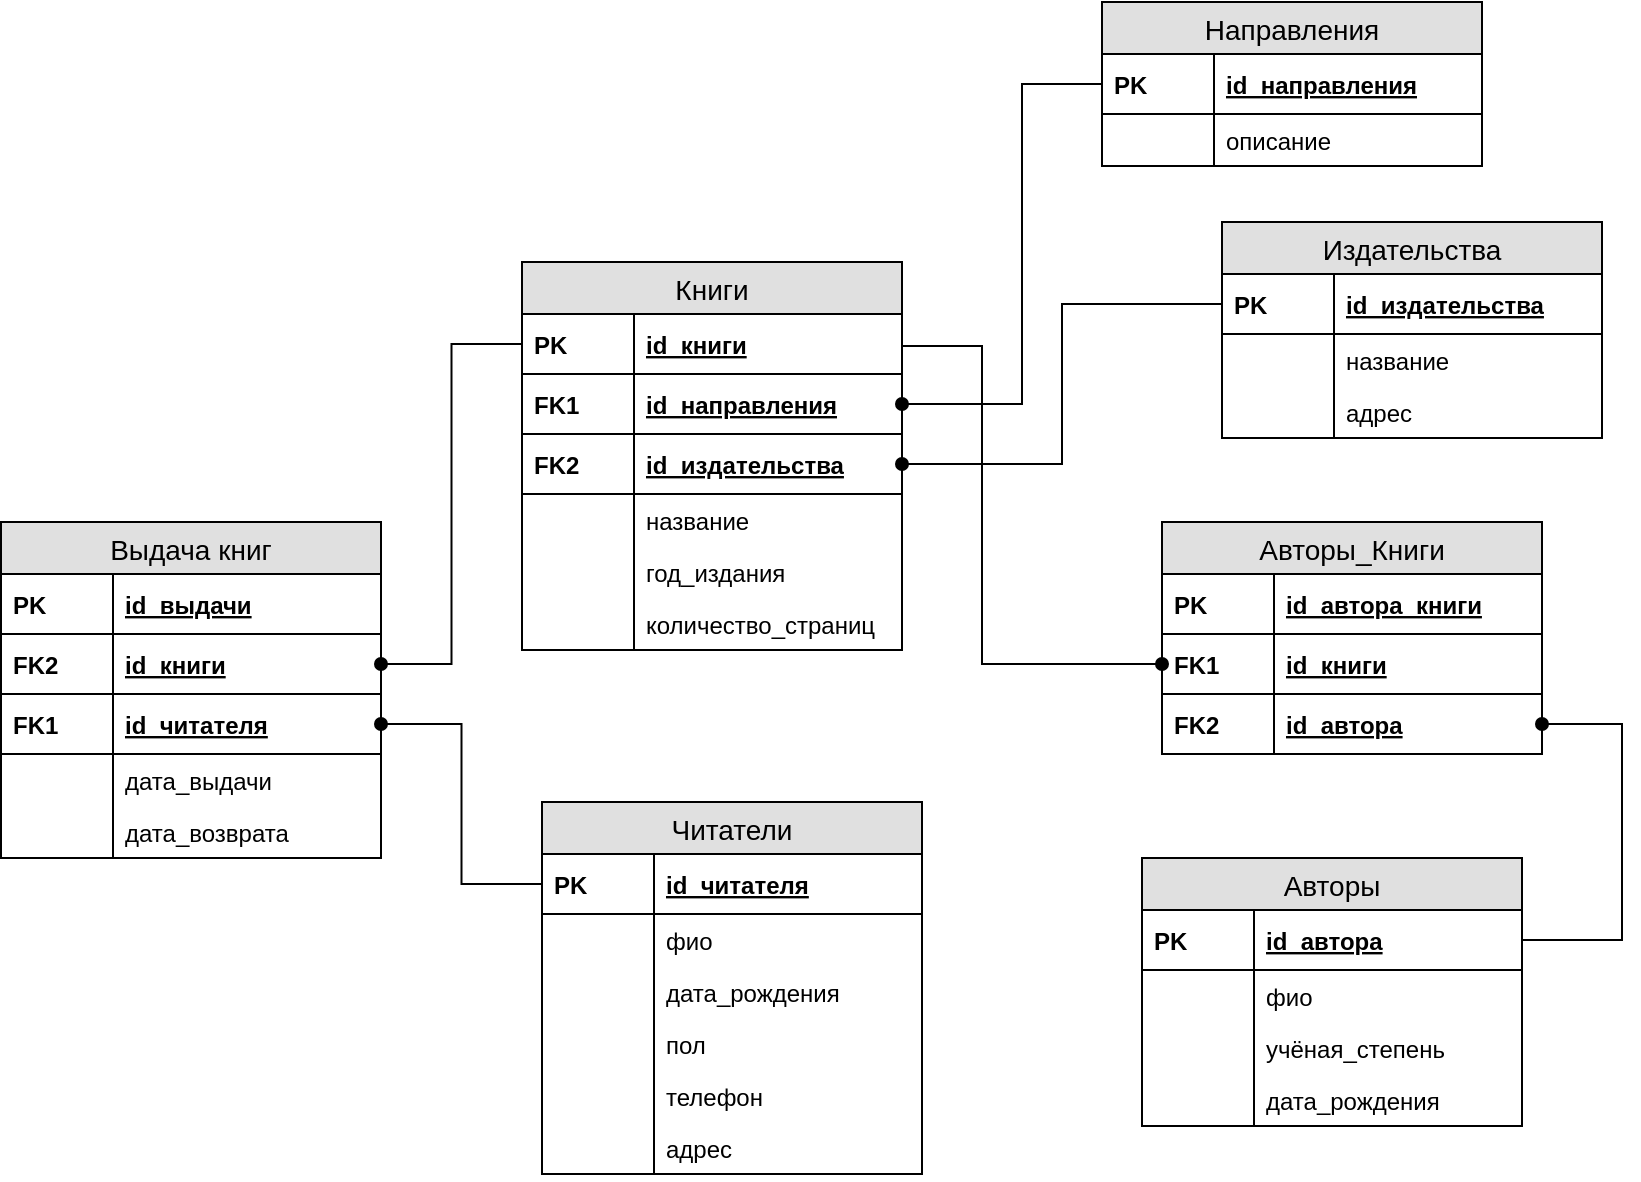 <mxfile version="12.3.6" type="device" pages="1"><diagram id="ycYv2GEyDOw0Zzh_Fnli" name="Page-1"><mxGraphModel dx="1935" dy="526" grid="1" gridSize="10" guides="1" tooltips="1" connect="1" arrows="1" fold="1" page="1" pageScale="1" pageWidth="827" pageHeight="1169" math="0" shadow="0"><root><mxCell id="0"/><mxCell id="1" parent="0"/><mxCell id="86hMOu7RpVmu6Sr9yrb3-2" value="Выдача книг" style="swimlane;fontStyle=0;childLayout=stackLayout;horizontal=1;startSize=26;fillColor=#e0e0e0;horizontalStack=0;resizeParent=1;resizeParentMax=0;resizeLast=0;collapsible=1;marginBottom=0;swimlaneFillColor=#ffffff;align=center;fontSize=14;" vertex="1" parent="1"><mxGeometry x="-0.5" y="380" width="190" height="168" as="geometry"><mxRectangle x="150" y="170" width="110" height="26" as="alternateBounds"/></mxGeometry></mxCell><mxCell id="86hMOu7RpVmu6Sr9yrb3-12" value="id_выдачи" style="shape=partialRectangle;top=0;left=0;right=0;bottom=1;align=left;verticalAlign=middle;fillColor=none;spacingLeft=60;spacingRight=4;overflow=hidden;rotatable=0;points=[[0,0.5],[1,0.5]];portConstraint=eastwest;dropTarget=0;fontStyle=5;fontSize=12;" vertex="1" parent="86hMOu7RpVmu6Sr9yrb3-2"><mxGeometry y="26" width="190" height="30" as="geometry"/></mxCell><mxCell id="86hMOu7RpVmu6Sr9yrb3-13" value="PK" style="shape=partialRectangle;fontStyle=1;top=0;left=0;bottom=0;fillColor=none;align=left;verticalAlign=middle;spacingLeft=4;spacingRight=4;overflow=hidden;rotatable=0;points=[];portConstraint=eastwest;part=1;fontSize=12;" vertex="1" connectable="0" parent="86hMOu7RpVmu6Sr9yrb3-12"><mxGeometry width="56" height="30" as="geometry"/></mxCell><mxCell id="86hMOu7RpVmu6Sr9yrb3-10" value="id_книги" style="shape=partialRectangle;top=0;left=0;right=0;bottom=1;align=left;verticalAlign=middle;fillColor=none;spacingLeft=60;spacingRight=4;overflow=hidden;rotatable=0;points=[[0,0.5],[1,0.5]];portConstraint=eastwest;dropTarget=0;fontStyle=5;fontSize=12;" vertex="1" parent="86hMOu7RpVmu6Sr9yrb3-2"><mxGeometry y="56" width="190" height="30" as="geometry"/></mxCell><mxCell id="86hMOu7RpVmu6Sr9yrb3-11" value="FK2" style="shape=partialRectangle;fontStyle=1;top=0;left=0;bottom=0;fillColor=none;align=left;verticalAlign=middle;spacingLeft=4;spacingRight=4;overflow=hidden;rotatable=0;points=[];portConstraint=eastwest;part=1;fontSize=12;" vertex="1" connectable="0" parent="86hMOu7RpVmu6Sr9yrb3-10"><mxGeometry width="56" height="30" as="geometry"/></mxCell><mxCell id="86hMOu7RpVmu6Sr9yrb3-5" value="id_читателя" style="shape=partialRectangle;top=0;left=0;right=0;bottom=1;align=left;verticalAlign=middle;fillColor=none;spacingLeft=60;spacingRight=4;overflow=hidden;rotatable=0;points=[[0,0.5],[1,0.5]];portConstraint=eastwest;dropTarget=0;fontStyle=5;fontSize=12;" vertex="1" parent="86hMOu7RpVmu6Sr9yrb3-2"><mxGeometry y="86" width="190" height="30" as="geometry"/></mxCell><mxCell id="86hMOu7RpVmu6Sr9yrb3-6" value="FK1" style="shape=partialRectangle;fontStyle=1;top=0;left=0;bottom=0;fillColor=none;align=left;verticalAlign=middle;spacingLeft=4;spacingRight=4;overflow=hidden;rotatable=0;points=[];portConstraint=eastwest;part=1;fontSize=12;" vertex="1" connectable="0" parent="86hMOu7RpVmu6Sr9yrb3-5"><mxGeometry width="56" height="30" as="geometry"/></mxCell><mxCell id="86hMOu7RpVmu6Sr9yrb3-93" value="дата_выдачи" style="shape=partialRectangle;top=0;left=0;right=0;bottom=0;align=left;verticalAlign=top;fillColor=none;spacingLeft=60;spacingRight=4;overflow=hidden;rotatable=0;points=[[0,0.5],[1,0.5]];portConstraint=eastwest;dropTarget=0;fontSize=12;" vertex="1" parent="86hMOu7RpVmu6Sr9yrb3-2"><mxGeometry y="116" width="190" height="26" as="geometry"/></mxCell><mxCell id="86hMOu7RpVmu6Sr9yrb3-94" value="" style="shape=partialRectangle;fontStyle=1;top=0;left=0;bottom=0;fillColor=none;align=left;verticalAlign=top;spacingLeft=4;spacingRight=4;overflow=hidden;rotatable=0;points=[];portConstraint=eastwest;part=1;fontSize=12;" vertex="1" connectable="0" parent="86hMOu7RpVmu6Sr9yrb3-93"><mxGeometry width="56" height="26" as="geometry"/></mxCell><mxCell id="86hMOu7RpVmu6Sr9yrb3-95" value="дата_возврата" style="shape=partialRectangle;top=0;left=0;right=0;bottom=0;align=left;verticalAlign=top;fillColor=none;spacingLeft=60;spacingRight=4;overflow=hidden;rotatable=0;points=[[0,0.5],[1,0.5]];portConstraint=eastwest;dropTarget=0;fontSize=12;" vertex="1" parent="86hMOu7RpVmu6Sr9yrb3-2"><mxGeometry y="142" width="190" height="26" as="geometry"/></mxCell><mxCell id="86hMOu7RpVmu6Sr9yrb3-96" value="" style="shape=partialRectangle;fontStyle=1;top=0;left=0;bottom=0;fillColor=none;align=left;verticalAlign=top;spacingLeft=4;spacingRight=4;overflow=hidden;rotatable=0;points=[];portConstraint=eastwest;part=1;fontSize=12;" vertex="1" connectable="0" parent="86hMOu7RpVmu6Sr9yrb3-95"><mxGeometry width="56" height="26" as="geometry"/></mxCell><mxCell id="86hMOu7RpVmu6Sr9yrb3-14" value="Книги" style="swimlane;fontStyle=0;childLayout=stackLayout;horizontal=1;startSize=26;fillColor=#e0e0e0;horizontalStack=0;resizeParent=1;resizeParentMax=0;resizeLast=0;collapsible=1;marginBottom=0;swimlaneFillColor=#ffffff;align=center;fontSize=14;" vertex="1" parent="1"><mxGeometry x="260" y="250" width="190" height="194" as="geometry"><mxRectangle x="150" y="170" width="110" height="26" as="alternateBounds"/></mxGeometry></mxCell><mxCell id="86hMOu7RpVmu6Sr9yrb3-15" value="id_книги" style="shape=partialRectangle;top=0;left=0;right=0;bottom=1;align=left;verticalAlign=middle;fillColor=none;spacingLeft=60;spacingRight=4;overflow=hidden;rotatable=0;points=[[0,0.5],[1,0.5]];portConstraint=eastwest;dropTarget=0;fontStyle=5;fontSize=12;" vertex="1" parent="86hMOu7RpVmu6Sr9yrb3-14"><mxGeometry y="26" width="190" height="30" as="geometry"/></mxCell><mxCell id="86hMOu7RpVmu6Sr9yrb3-16" value="PK" style="shape=partialRectangle;fontStyle=1;top=0;left=0;bottom=0;fillColor=none;align=left;verticalAlign=middle;spacingLeft=4;spacingRight=4;overflow=hidden;rotatable=0;points=[];portConstraint=eastwest;part=1;fontSize=12;" vertex="1" connectable="0" parent="86hMOu7RpVmu6Sr9yrb3-15"><mxGeometry width="56" height="30" as="geometry"/></mxCell><mxCell id="86hMOu7RpVmu6Sr9yrb3-17" value="id_направления" style="shape=partialRectangle;top=0;left=0;right=0;bottom=1;align=left;verticalAlign=middle;fillColor=none;spacingLeft=60;spacingRight=4;overflow=hidden;rotatable=0;points=[[0,0.5],[1,0.5]];portConstraint=eastwest;dropTarget=0;fontStyle=5;fontSize=12;" vertex="1" parent="86hMOu7RpVmu6Sr9yrb3-14"><mxGeometry y="56" width="190" height="30" as="geometry"/></mxCell><mxCell id="86hMOu7RpVmu6Sr9yrb3-18" value="FK1" style="shape=partialRectangle;fontStyle=1;top=0;left=0;bottom=0;fillColor=none;align=left;verticalAlign=middle;spacingLeft=4;spacingRight=4;overflow=hidden;rotatable=0;points=[];portConstraint=eastwest;part=1;fontSize=12;" vertex="1" connectable="0" parent="86hMOu7RpVmu6Sr9yrb3-17"><mxGeometry width="56" height="30" as="geometry"/></mxCell><mxCell id="86hMOu7RpVmu6Sr9yrb3-19" value="id_издательства" style="shape=partialRectangle;top=0;left=0;right=0;bottom=1;align=left;verticalAlign=middle;fillColor=none;spacingLeft=60;spacingRight=4;overflow=hidden;rotatable=0;points=[[0,0.5],[1,0.5]];portConstraint=eastwest;dropTarget=0;fontStyle=5;fontSize=12;" vertex="1" parent="86hMOu7RpVmu6Sr9yrb3-14"><mxGeometry y="86" width="190" height="30" as="geometry"/></mxCell><mxCell id="86hMOu7RpVmu6Sr9yrb3-20" value="FK2" style="shape=partialRectangle;fontStyle=1;top=0;left=0;bottom=0;fillColor=none;align=left;verticalAlign=middle;spacingLeft=4;spacingRight=4;overflow=hidden;rotatable=0;points=[];portConstraint=eastwest;part=1;fontSize=12;" vertex="1" connectable="0" parent="86hMOu7RpVmu6Sr9yrb3-19"><mxGeometry width="56" height="30" as="geometry"/></mxCell><mxCell id="86hMOu7RpVmu6Sr9yrb3-86" value="название" style="shape=partialRectangle;top=0;left=0;right=0;bottom=0;align=left;verticalAlign=top;fillColor=none;spacingLeft=60;spacingRight=4;overflow=hidden;rotatable=0;points=[[0,0.5],[1,0.5]];portConstraint=eastwest;dropTarget=0;fontSize=12;" vertex="1" parent="86hMOu7RpVmu6Sr9yrb3-14"><mxGeometry y="116" width="190" height="26" as="geometry"/></mxCell><mxCell id="86hMOu7RpVmu6Sr9yrb3-87" value="" style="shape=partialRectangle;fontStyle=1;top=0;left=0;bottom=0;fillColor=none;align=left;verticalAlign=top;spacingLeft=4;spacingRight=4;overflow=hidden;rotatable=0;points=[];portConstraint=eastwest;part=1;fontSize=12;" vertex="1" connectable="0" parent="86hMOu7RpVmu6Sr9yrb3-86"><mxGeometry width="56" height="26" as="geometry"/></mxCell><mxCell id="86hMOu7RpVmu6Sr9yrb3-88" value="год_издания" style="shape=partialRectangle;top=0;left=0;right=0;bottom=0;align=left;verticalAlign=top;fillColor=none;spacingLeft=60;spacingRight=4;overflow=hidden;rotatable=0;points=[[0,0.5],[1,0.5]];portConstraint=eastwest;dropTarget=0;fontSize=12;" vertex="1" parent="86hMOu7RpVmu6Sr9yrb3-14"><mxGeometry y="142" width="190" height="26" as="geometry"/></mxCell><mxCell id="86hMOu7RpVmu6Sr9yrb3-89" value="" style="shape=partialRectangle;fontStyle=1;top=0;left=0;bottom=0;fillColor=none;align=left;verticalAlign=top;spacingLeft=4;spacingRight=4;overflow=hidden;rotatable=0;points=[];portConstraint=eastwest;part=1;fontSize=12;" vertex="1" connectable="0" parent="86hMOu7RpVmu6Sr9yrb3-88"><mxGeometry width="56" height="26" as="geometry"/></mxCell><mxCell id="86hMOu7RpVmu6Sr9yrb3-90" value="количество_страниц" style="shape=partialRectangle;top=0;left=0;right=0;bottom=0;align=left;verticalAlign=top;fillColor=none;spacingLeft=60;spacingRight=4;overflow=hidden;rotatable=0;points=[[0,0.5],[1,0.5]];portConstraint=eastwest;dropTarget=0;fontSize=12;" vertex="1" parent="86hMOu7RpVmu6Sr9yrb3-14"><mxGeometry y="168" width="190" height="26" as="geometry"/></mxCell><mxCell id="86hMOu7RpVmu6Sr9yrb3-91" value="" style="shape=partialRectangle;fontStyle=1;top=0;left=0;bottom=0;fillColor=none;align=left;verticalAlign=top;spacingLeft=4;spacingRight=4;overflow=hidden;rotatable=0;points=[];portConstraint=eastwest;part=1;fontSize=12;" vertex="1" connectable="0" parent="86hMOu7RpVmu6Sr9yrb3-90"><mxGeometry width="56" height="26" as="geometry"/></mxCell><mxCell id="86hMOu7RpVmu6Sr9yrb3-21" value="Читатели" style="swimlane;fontStyle=0;childLayout=stackLayout;horizontal=1;startSize=26;fillColor=#e0e0e0;horizontalStack=0;resizeParent=1;resizeParentMax=0;resizeLast=0;collapsible=1;marginBottom=0;swimlaneFillColor=#ffffff;align=center;fontSize=14;" vertex="1" parent="1"><mxGeometry x="270" y="520" width="190" height="186" as="geometry"><mxRectangle x="150" y="170" width="110" height="26" as="alternateBounds"/></mxGeometry></mxCell><mxCell id="86hMOu7RpVmu6Sr9yrb3-22" value="id_читателя" style="shape=partialRectangle;top=0;left=0;right=0;bottom=1;align=left;verticalAlign=middle;fillColor=none;spacingLeft=60;spacingRight=4;overflow=hidden;rotatable=0;points=[[0,0.5],[1,0.5]];portConstraint=eastwest;dropTarget=0;fontStyle=5;fontSize=12;" vertex="1" parent="86hMOu7RpVmu6Sr9yrb3-21"><mxGeometry y="26" width="190" height="30" as="geometry"/></mxCell><mxCell id="86hMOu7RpVmu6Sr9yrb3-23" value="PK" style="shape=partialRectangle;fontStyle=1;top=0;left=0;bottom=0;fillColor=none;align=left;verticalAlign=middle;spacingLeft=4;spacingRight=4;overflow=hidden;rotatable=0;points=[];portConstraint=eastwest;part=1;fontSize=12;" vertex="1" connectable="0" parent="86hMOu7RpVmu6Sr9yrb3-22"><mxGeometry width="56" height="30" as="geometry"/></mxCell><mxCell id="86hMOu7RpVmu6Sr9yrb3-97" value="фио" style="shape=partialRectangle;top=0;left=0;right=0;bottom=0;align=left;verticalAlign=top;fillColor=none;spacingLeft=60;spacingRight=4;overflow=hidden;rotatable=0;points=[[0,0.5],[1,0.5]];portConstraint=eastwest;dropTarget=0;fontSize=12;" vertex="1" parent="86hMOu7RpVmu6Sr9yrb3-21"><mxGeometry y="56" width="190" height="26" as="geometry"/></mxCell><mxCell id="86hMOu7RpVmu6Sr9yrb3-98" value="" style="shape=partialRectangle;fontStyle=1;top=0;left=0;bottom=0;fillColor=none;align=left;verticalAlign=top;spacingLeft=4;spacingRight=4;overflow=hidden;rotatable=0;points=[];portConstraint=eastwest;part=1;fontSize=12;" vertex="1" connectable="0" parent="86hMOu7RpVmu6Sr9yrb3-97"><mxGeometry width="56" height="26" as="geometry"/></mxCell><mxCell id="86hMOu7RpVmu6Sr9yrb3-99" value="дата_рождения" style="shape=partialRectangle;top=0;left=0;right=0;bottom=0;align=left;verticalAlign=top;fillColor=none;spacingLeft=60;spacingRight=4;overflow=hidden;rotatable=0;points=[[0,0.5],[1,0.5]];portConstraint=eastwest;dropTarget=0;fontSize=12;" vertex="1" parent="86hMOu7RpVmu6Sr9yrb3-21"><mxGeometry y="82" width="190" height="26" as="geometry"/></mxCell><mxCell id="86hMOu7RpVmu6Sr9yrb3-100" value="" style="shape=partialRectangle;fontStyle=1;top=0;left=0;bottom=0;fillColor=none;align=left;verticalAlign=top;spacingLeft=4;spacingRight=4;overflow=hidden;rotatable=0;points=[];portConstraint=eastwest;part=1;fontSize=12;" vertex="1" connectable="0" parent="86hMOu7RpVmu6Sr9yrb3-99"><mxGeometry width="56" height="26" as="geometry"/></mxCell><mxCell id="86hMOu7RpVmu6Sr9yrb3-101" value="пол" style="shape=partialRectangle;top=0;left=0;right=0;bottom=0;align=left;verticalAlign=top;fillColor=none;spacingLeft=60;spacingRight=4;overflow=hidden;rotatable=0;points=[[0,0.5],[1,0.5]];portConstraint=eastwest;dropTarget=0;fontSize=12;" vertex="1" parent="86hMOu7RpVmu6Sr9yrb3-21"><mxGeometry y="108" width="190" height="26" as="geometry"/></mxCell><mxCell id="86hMOu7RpVmu6Sr9yrb3-102" value="" style="shape=partialRectangle;fontStyle=1;top=0;left=0;bottom=0;fillColor=none;align=left;verticalAlign=top;spacingLeft=4;spacingRight=4;overflow=hidden;rotatable=0;points=[];portConstraint=eastwest;part=1;fontSize=12;" vertex="1" connectable="0" parent="86hMOu7RpVmu6Sr9yrb3-101"><mxGeometry width="56" height="26" as="geometry"/></mxCell><mxCell id="86hMOu7RpVmu6Sr9yrb3-103" value="телефон" style="shape=partialRectangle;top=0;left=0;right=0;bottom=0;align=left;verticalAlign=top;fillColor=none;spacingLeft=60;spacingRight=4;overflow=hidden;rotatable=0;points=[[0,0.5],[1,0.5]];portConstraint=eastwest;dropTarget=0;fontSize=12;" vertex="1" parent="86hMOu7RpVmu6Sr9yrb3-21"><mxGeometry y="134" width="190" height="26" as="geometry"/></mxCell><mxCell id="86hMOu7RpVmu6Sr9yrb3-104" value="" style="shape=partialRectangle;fontStyle=1;top=0;left=0;bottom=0;fillColor=none;align=left;verticalAlign=top;spacingLeft=4;spacingRight=4;overflow=hidden;rotatable=0;points=[];portConstraint=eastwest;part=1;fontSize=12;" vertex="1" connectable="0" parent="86hMOu7RpVmu6Sr9yrb3-103"><mxGeometry width="56" height="26" as="geometry"/></mxCell><mxCell id="86hMOu7RpVmu6Sr9yrb3-105" value="адрес" style="shape=partialRectangle;top=0;left=0;right=0;bottom=0;align=left;verticalAlign=top;fillColor=none;spacingLeft=60;spacingRight=4;overflow=hidden;rotatable=0;points=[[0,0.5],[1,0.5]];portConstraint=eastwest;dropTarget=0;fontSize=12;" vertex="1" parent="86hMOu7RpVmu6Sr9yrb3-21"><mxGeometry y="160" width="190" height="26" as="geometry"/></mxCell><mxCell id="86hMOu7RpVmu6Sr9yrb3-106" value="" style="shape=partialRectangle;fontStyle=1;top=0;left=0;bottom=0;fillColor=none;align=left;verticalAlign=top;spacingLeft=4;spacingRight=4;overflow=hidden;rotatable=0;points=[];portConstraint=eastwest;part=1;fontSize=12;" vertex="1" connectable="0" parent="86hMOu7RpVmu6Sr9yrb3-105"><mxGeometry width="56" height="26" as="geometry"/></mxCell><mxCell id="86hMOu7RpVmu6Sr9yrb3-28" value="Авторы_Книги" style="swimlane;fontStyle=0;childLayout=stackLayout;horizontal=1;startSize=26;fillColor=#e0e0e0;horizontalStack=0;resizeParent=1;resizeParentMax=0;resizeLast=0;collapsible=1;marginBottom=0;swimlaneFillColor=#ffffff;align=center;fontSize=14;" vertex="1" parent="1"><mxGeometry x="580" y="380" width="190" height="116" as="geometry"><mxRectangle x="150" y="170" width="110" height="26" as="alternateBounds"/></mxGeometry></mxCell><mxCell id="86hMOu7RpVmu6Sr9yrb3-35" value="id_автора_книги" style="shape=partialRectangle;top=0;left=0;right=0;bottom=1;align=left;verticalAlign=middle;fillColor=none;spacingLeft=60;spacingRight=4;overflow=hidden;rotatable=0;points=[[0,0.5],[1,0.5]];portConstraint=eastwest;dropTarget=0;fontStyle=5;fontSize=12;" vertex="1" parent="86hMOu7RpVmu6Sr9yrb3-28"><mxGeometry y="26" width="190" height="30" as="geometry"/></mxCell><mxCell id="86hMOu7RpVmu6Sr9yrb3-36" value="PK" style="shape=partialRectangle;fontStyle=1;top=0;left=0;bottom=0;fillColor=none;align=left;verticalAlign=middle;spacingLeft=4;spacingRight=4;overflow=hidden;rotatable=0;points=[];portConstraint=eastwest;part=1;fontSize=12;" vertex="1" connectable="0" parent="86hMOu7RpVmu6Sr9yrb3-35"><mxGeometry width="56" height="30" as="geometry"/></mxCell><mxCell id="86hMOu7RpVmu6Sr9yrb3-31" value="id_книги" style="shape=partialRectangle;top=0;left=0;right=0;bottom=1;align=left;verticalAlign=middle;fillColor=none;spacingLeft=60;spacingRight=4;overflow=hidden;rotatable=0;points=[[0,0.5],[1,0.5]];portConstraint=eastwest;dropTarget=0;fontStyle=5;fontSize=12;" vertex="1" parent="86hMOu7RpVmu6Sr9yrb3-28"><mxGeometry y="56" width="190" height="30" as="geometry"/></mxCell><mxCell id="86hMOu7RpVmu6Sr9yrb3-32" value="FK1" style="shape=partialRectangle;fontStyle=1;top=0;left=0;bottom=0;fillColor=none;align=left;verticalAlign=middle;spacingLeft=4;spacingRight=4;overflow=hidden;rotatable=0;points=[];portConstraint=eastwest;part=1;fontSize=12;" vertex="1" connectable="0" parent="86hMOu7RpVmu6Sr9yrb3-31"><mxGeometry width="56" height="30" as="geometry"/></mxCell><mxCell id="86hMOu7RpVmu6Sr9yrb3-33" value="id_автора" style="shape=partialRectangle;top=0;left=0;right=0;bottom=1;align=left;verticalAlign=middle;fillColor=none;spacingLeft=60;spacingRight=4;overflow=hidden;rotatable=0;points=[[0,0.5],[1,0.5]];portConstraint=eastwest;dropTarget=0;fontStyle=5;fontSize=12;" vertex="1" parent="86hMOu7RpVmu6Sr9yrb3-28"><mxGeometry y="86" width="190" height="30" as="geometry"/></mxCell><mxCell id="86hMOu7RpVmu6Sr9yrb3-34" value="FK2" style="shape=partialRectangle;fontStyle=1;top=0;left=0;bottom=0;fillColor=none;align=left;verticalAlign=middle;spacingLeft=4;spacingRight=4;overflow=hidden;rotatable=0;points=[];portConstraint=eastwest;part=1;fontSize=12;" vertex="1" connectable="0" parent="86hMOu7RpVmu6Sr9yrb3-33"><mxGeometry width="56" height="30" as="geometry"/></mxCell><mxCell id="86hMOu7RpVmu6Sr9yrb3-37" value="Авторы" style="swimlane;fontStyle=0;childLayout=stackLayout;horizontal=1;startSize=26;fillColor=#e0e0e0;horizontalStack=0;resizeParent=1;resizeParentMax=0;resizeLast=0;collapsible=1;marginBottom=0;swimlaneFillColor=#ffffff;align=center;fontSize=14;" vertex="1" parent="1"><mxGeometry x="570" y="548" width="190" height="134" as="geometry"><mxRectangle x="150" y="170" width="110" height="26" as="alternateBounds"/></mxGeometry></mxCell><mxCell id="86hMOu7RpVmu6Sr9yrb3-38" value="id_автора" style="shape=partialRectangle;top=0;left=0;right=0;bottom=1;align=left;verticalAlign=middle;fillColor=none;spacingLeft=60;spacingRight=4;overflow=hidden;rotatable=0;points=[[0,0.5],[1,0.5]];portConstraint=eastwest;dropTarget=0;fontStyle=5;fontSize=12;" vertex="1" parent="86hMOu7RpVmu6Sr9yrb3-37"><mxGeometry y="26" width="190" height="30" as="geometry"/></mxCell><mxCell id="86hMOu7RpVmu6Sr9yrb3-39" value="PK" style="shape=partialRectangle;fontStyle=1;top=0;left=0;bottom=0;fillColor=none;align=left;verticalAlign=middle;spacingLeft=4;spacingRight=4;overflow=hidden;rotatable=0;points=[];portConstraint=eastwest;part=1;fontSize=12;" vertex="1" connectable="0" parent="86hMOu7RpVmu6Sr9yrb3-38"><mxGeometry width="56" height="30" as="geometry"/></mxCell><mxCell id="86hMOu7RpVmu6Sr9yrb3-76" value="фио" style="shape=partialRectangle;top=0;left=0;right=0;bottom=0;align=left;verticalAlign=top;fillColor=none;spacingLeft=60;spacingRight=4;overflow=hidden;rotatable=0;points=[[0,0.5],[1,0.5]];portConstraint=eastwest;dropTarget=0;fontSize=12;" vertex="1" parent="86hMOu7RpVmu6Sr9yrb3-37"><mxGeometry y="56" width="190" height="26" as="geometry"/></mxCell><mxCell id="86hMOu7RpVmu6Sr9yrb3-77" value="" style="shape=partialRectangle;fontStyle=1;top=0;left=0;bottom=0;fillColor=none;align=left;verticalAlign=top;spacingLeft=4;spacingRight=4;overflow=hidden;rotatable=0;points=[];portConstraint=eastwest;part=1;fontSize=12;" vertex="1" connectable="0" parent="86hMOu7RpVmu6Sr9yrb3-76"><mxGeometry width="56" height="26" as="geometry"/></mxCell><mxCell id="86hMOu7RpVmu6Sr9yrb3-74" value="учёная_степень" style="shape=partialRectangle;top=0;left=0;right=0;bottom=0;align=left;verticalAlign=top;fillColor=none;spacingLeft=60;spacingRight=4;overflow=hidden;rotatable=0;points=[[0,0.5],[1,0.5]];portConstraint=eastwest;dropTarget=0;fontSize=12;" vertex="1" parent="86hMOu7RpVmu6Sr9yrb3-37"><mxGeometry y="82" width="190" height="26" as="geometry"/></mxCell><mxCell id="86hMOu7RpVmu6Sr9yrb3-75" value="" style="shape=partialRectangle;fontStyle=1;top=0;left=0;bottom=0;fillColor=none;align=left;verticalAlign=top;spacingLeft=4;spacingRight=4;overflow=hidden;rotatable=0;points=[];portConstraint=eastwest;part=1;fontSize=12;" vertex="1" connectable="0" parent="86hMOu7RpVmu6Sr9yrb3-74"><mxGeometry width="56" height="26" as="geometry"/></mxCell><mxCell id="86hMOu7RpVmu6Sr9yrb3-78" value="дата_рождения" style="shape=partialRectangle;top=0;left=0;right=0;bottom=0;align=left;verticalAlign=top;fillColor=none;spacingLeft=60;spacingRight=4;overflow=hidden;rotatable=0;points=[[0,0.5],[1,0.5]];portConstraint=eastwest;dropTarget=0;fontSize=12;" vertex="1" parent="86hMOu7RpVmu6Sr9yrb3-37"><mxGeometry y="108" width="190" height="26" as="geometry"/></mxCell><mxCell id="86hMOu7RpVmu6Sr9yrb3-79" value="" style="shape=partialRectangle;fontStyle=1;top=0;left=0;bottom=0;fillColor=none;align=left;verticalAlign=top;spacingLeft=4;spacingRight=4;overflow=hidden;rotatable=0;points=[];portConstraint=eastwest;part=1;fontSize=12;" vertex="1" connectable="0" parent="86hMOu7RpVmu6Sr9yrb3-78"><mxGeometry width="56" height="26" as="geometry"/></mxCell><mxCell id="86hMOu7RpVmu6Sr9yrb3-40" value="Издательства" style="swimlane;fontStyle=0;childLayout=stackLayout;horizontal=1;startSize=26;fillColor=#e0e0e0;horizontalStack=0;resizeParent=1;resizeParentMax=0;resizeLast=0;collapsible=1;marginBottom=0;swimlaneFillColor=#ffffff;align=center;fontSize=14;" vertex="1" parent="1"><mxGeometry x="610" y="230" width="190" height="108" as="geometry"><mxRectangle x="150" y="170" width="110" height="26" as="alternateBounds"/></mxGeometry></mxCell><mxCell id="86hMOu7RpVmu6Sr9yrb3-41" value="id_издательства" style="shape=partialRectangle;top=0;left=0;right=0;bottom=1;align=left;verticalAlign=middle;fillColor=none;spacingLeft=60;spacingRight=4;overflow=hidden;rotatable=0;points=[[0,0.5],[1,0.5]];portConstraint=eastwest;dropTarget=0;fontStyle=5;fontSize=12;" vertex="1" parent="86hMOu7RpVmu6Sr9yrb3-40"><mxGeometry y="26" width="190" height="30" as="geometry"/></mxCell><mxCell id="86hMOu7RpVmu6Sr9yrb3-42" value="PK" style="shape=partialRectangle;fontStyle=1;top=0;left=0;bottom=0;fillColor=none;align=left;verticalAlign=middle;spacingLeft=4;spacingRight=4;overflow=hidden;rotatable=0;points=[];portConstraint=eastwest;part=1;fontSize=12;" vertex="1" connectable="0" parent="86hMOu7RpVmu6Sr9yrb3-41"><mxGeometry width="56" height="30" as="geometry"/></mxCell><mxCell id="86hMOu7RpVmu6Sr9yrb3-82" value="название" style="shape=partialRectangle;top=0;left=0;right=0;bottom=0;align=left;verticalAlign=top;fillColor=none;spacingLeft=60;spacingRight=4;overflow=hidden;rotatable=0;points=[[0,0.5],[1,0.5]];portConstraint=eastwest;dropTarget=0;fontSize=12;" vertex="1" parent="86hMOu7RpVmu6Sr9yrb3-40"><mxGeometry y="56" width="190" height="26" as="geometry"/></mxCell><mxCell id="86hMOu7RpVmu6Sr9yrb3-83" value="" style="shape=partialRectangle;fontStyle=1;top=0;left=0;bottom=0;fillColor=none;align=left;verticalAlign=top;spacingLeft=4;spacingRight=4;overflow=hidden;rotatable=0;points=[];portConstraint=eastwest;part=1;fontSize=12;" vertex="1" connectable="0" parent="86hMOu7RpVmu6Sr9yrb3-82"><mxGeometry width="56" height="26" as="geometry"/></mxCell><mxCell id="86hMOu7RpVmu6Sr9yrb3-84" value="адрес" style="shape=partialRectangle;top=0;left=0;right=0;bottom=0;align=left;verticalAlign=top;fillColor=none;spacingLeft=60;spacingRight=4;overflow=hidden;rotatable=0;points=[[0,0.5],[1,0.5]];portConstraint=eastwest;dropTarget=0;fontSize=12;" vertex="1" parent="86hMOu7RpVmu6Sr9yrb3-40"><mxGeometry y="82" width="190" height="26" as="geometry"/></mxCell><mxCell id="86hMOu7RpVmu6Sr9yrb3-85" value="" style="shape=partialRectangle;fontStyle=1;top=0;left=0;bottom=0;fillColor=none;align=left;verticalAlign=top;spacingLeft=4;spacingRight=4;overflow=hidden;rotatable=0;points=[];portConstraint=eastwest;part=1;fontSize=12;" vertex="1" connectable="0" parent="86hMOu7RpVmu6Sr9yrb3-84"><mxGeometry width="56" height="26" as="geometry"/></mxCell><mxCell id="86hMOu7RpVmu6Sr9yrb3-43" value="Направления" style="swimlane;fontStyle=0;childLayout=stackLayout;horizontal=1;startSize=26;fillColor=#e0e0e0;horizontalStack=0;resizeParent=1;resizeParentMax=0;resizeLast=0;collapsible=1;marginBottom=0;swimlaneFillColor=#ffffff;align=center;fontSize=14;" vertex="1" parent="1"><mxGeometry x="550" y="120" width="190" height="82" as="geometry"><mxRectangle x="150" y="170" width="110" height="26" as="alternateBounds"/></mxGeometry></mxCell><mxCell id="86hMOu7RpVmu6Sr9yrb3-44" value="id_направления" style="shape=partialRectangle;top=0;left=0;right=0;bottom=1;align=left;verticalAlign=middle;fillColor=none;spacingLeft=60;spacingRight=4;overflow=hidden;rotatable=0;points=[[0,0.5],[1,0.5]];portConstraint=eastwest;dropTarget=0;fontStyle=5;fontSize=12;" vertex="1" parent="86hMOu7RpVmu6Sr9yrb3-43"><mxGeometry y="26" width="190" height="30" as="geometry"/></mxCell><mxCell id="86hMOu7RpVmu6Sr9yrb3-45" value="PK" style="shape=partialRectangle;fontStyle=1;top=0;left=0;bottom=0;fillColor=none;align=left;verticalAlign=middle;spacingLeft=4;spacingRight=4;overflow=hidden;rotatable=0;points=[];portConstraint=eastwest;part=1;fontSize=12;" vertex="1" connectable="0" parent="86hMOu7RpVmu6Sr9yrb3-44"><mxGeometry width="56" height="30" as="geometry"/></mxCell><mxCell id="86hMOu7RpVmu6Sr9yrb3-80" value="описание" style="shape=partialRectangle;top=0;left=0;right=0;bottom=0;align=left;verticalAlign=top;fillColor=none;spacingLeft=60;spacingRight=4;overflow=hidden;rotatable=0;points=[[0,0.5],[1,0.5]];portConstraint=eastwest;dropTarget=0;fontSize=12;" vertex="1" parent="86hMOu7RpVmu6Sr9yrb3-43"><mxGeometry y="56" width="190" height="26" as="geometry"/></mxCell><mxCell id="86hMOu7RpVmu6Sr9yrb3-81" value="" style="shape=partialRectangle;fontStyle=1;top=0;left=0;bottom=0;fillColor=none;align=left;verticalAlign=top;spacingLeft=4;spacingRight=4;overflow=hidden;rotatable=0;points=[];portConstraint=eastwest;part=1;fontSize=12;" vertex="1" connectable="0" parent="86hMOu7RpVmu6Sr9yrb3-80"><mxGeometry width="56" height="26" as="geometry"/></mxCell><mxCell id="86hMOu7RpVmu6Sr9yrb3-107" style="edgeStyle=orthogonalEdgeStyle;rounded=0;orthogonalLoop=1;jettySize=auto;html=1;exitX=1;exitY=0.5;exitDx=0;exitDy=0;entryX=0;entryY=0.5;entryDx=0;entryDy=0;startArrow=oval;startFill=1;endArrow=none;endFill=0;endSize=6;fontSize=14;" edge="1" parent="1" source="86hMOu7RpVmu6Sr9yrb3-10" target="86hMOu7RpVmu6Sr9yrb3-15"><mxGeometry relative="1" as="geometry"/></mxCell><mxCell id="86hMOu7RpVmu6Sr9yrb3-108" style="edgeStyle=orthogonalEdgeStyle;rounded=0;orthogonalLoop=1;jettySize=auto;html=1;exitX=1;exitY=0.5;exitDx=0;exitDy=0;entryX=0;entryY=0.5;entryDx=0;entryDy=0;startArrow=oval;startFill=1;endArrow=none;endFill=0;endSize=6;fontSize=14;" edge="1" parent="1" source="86hMOu7RpVmu6Sr9yrb3-5" target="86hMOu7RpVmu6Sr9yrb3-22"><mxGeometry relative="1" as="geometry"/></mxCell><mxCell id="86hMOu7RpVmu6Sr9yrb3-109" style="edgeStyle=orthogonalEdgeStyle;rounded=0;orthogonalLoop=1;jettySize=auto;html=1;exitX=1;exitY=0.5;exitDx=0;exitDy=0;entryX=0;entryY=0.5;entryDx=0;entryDy=0;startArrow=oval;startFill=1;endArrow=none;endFill=0;endSize=6;fontSize=14;" edge="1" parent="1" source="86hMOu7RpVmu6Sr9yrb3-17" target="86hMOu7RpVmu6Sr9yrb3-44"><mxGeometry relative="1" as="geometry"><Array as="points"><mxPoint x="510" y="321"/><mxPoint x="510" y="161"/></Array></mxGeometry></mxCell><mxCell id="86hMOu7RpVmu6Sr9yrb3-110" style="edgeStyle=orthogonalEdgeStyle;rounded=0;orthogonalLoop=1;jettySize=auto;html=1;exitX=1;exitY=0.5;exitDx=0;exitDy=0;entryX=0;entryY=0.5;entryDx=0;entryDy=0;startArrow=oval;startFill=1;endArrow=none;endFill=0;endSize=6;fontSize=14;" edge="1" parent="1" source="86hMOu7RpVmu6Sr9yrb3-19" target="86hMOu7RpVmu6Sr9yrb3-41"><mxGeometry relative="1" as="geometry"/></mxCell><mxCell id="86hMOu7RpVmu6Sr9yrb3-111" style="edgeStyle=orthogonalEdgeStyle;rounded=0;orthogonalLoop=1;jettySize=auto;html=1;exitX=1;exitY=0.5;exitDx=0;exitDy=0;entryX=0;entryY=0.5;entryDx=0;entryDy=0;startArrow=none;startFill=0;endArrow=oval;endFill=1;endSize=6;fontSize=14;" edge="1" parent="1" source="86hMOu7RpVmu6Sr9yrb3-15" target="86hMOu7RpVmu6Sr9yrb3-31"><mxGeometry relative="1" as="geometry"><Array as="points"><mxPoint x="450" y="292"/><mxPoint x="490" y="292"/><mxPoint x="490" y="451"/></Array></mxGeometry></mxCell><mxCell id="86hMOu7RpVmu6Sr9yrb3-112" style="edgeStyle=orthogonalEdgeStyle;rounded=0;orthogonalLoop=1;jettySize=auto;html=1;exitX=1;exitY=0.5;exitDx=0;exitDy=0;entryX=1;entryY=0.5;entryDx=0;entryDy=0;startArrow=oval;startFill=1;endArrow=none;endFill=0;endSize=6;fontSize=14;" edge="1" parent="1" source="86hMOu7RpVmu6Sr9yrb3-33" target="86hMOu7RpVmu6Sr9yrb3-38"><mxGeometry relative="1" as="geometry"><Array as="points"><mxPoint x="810" y="481"/><mxPoint x="810" y="589"/></Array></mxGeometry></mxCell></root></mxGraphModel></diagram></mxfile>